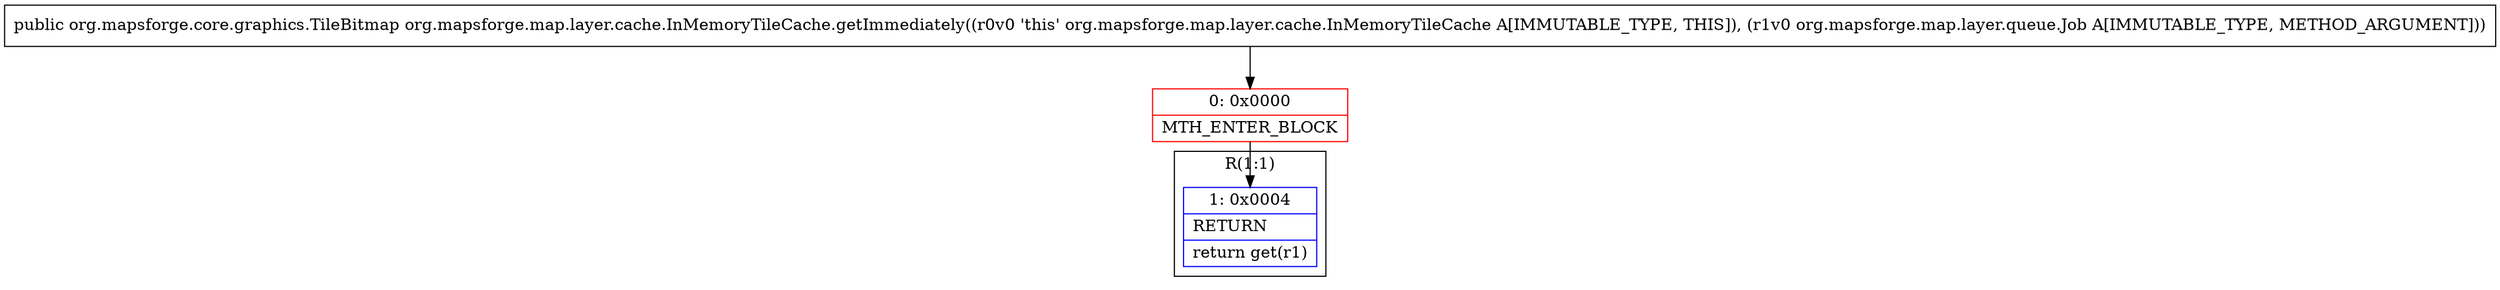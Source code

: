 digraph "CFG fororg.mapsforge.map.layer.cache.InMemoryTileCache.getImmediately(Lorg\/mapsforge\/map\/layer\/queue\/Job;)Lorg\/mapsforge\/core\/graphics\/TileBitmap;" {
subgraph cluster_Region_1033107140 {
label = "R(1:1)";
node [shape=record,color=blue];
Node_1 [shape=record,label="{1\:\ 0x0004|RETURN\l|return get(r1)\l}"];
}
Node_0 [shape=record,color=red,label="{0\:\ 0x0000|MTH_ENTER_BLOCK\l}"];
MethodNode[shape=record,label="{public org.mapsforge.core.graphics.TileBitmap org.mapsforge.map.layer.cache.InMemoryTileCache.getImmediately((r0v0 'this' org.mapsforge.map.layer.cache.InMemoryTileCache A[IMMUTABLE_TYPE, THIS]), (r1v0 org.mapsforge.map.layer.queue.Job A[IMMUTABLE_TYPE, METHOD_ARGUMENT])) }"];
MethodNode -> Node_0;
Node_0 -> Node_1;
}

